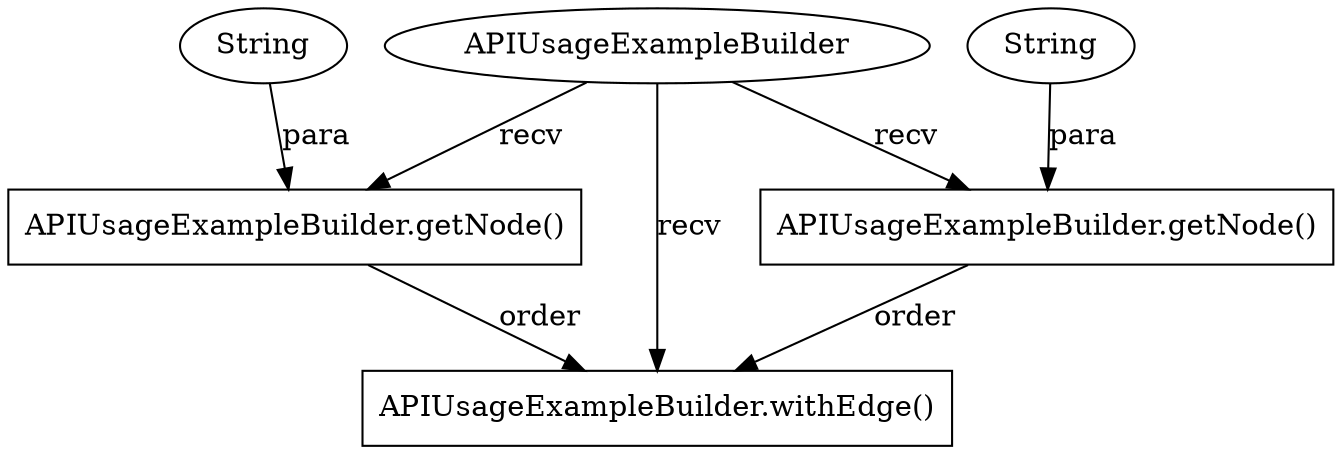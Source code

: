 digraph "12000" {
1 [label="APIUsageExampleBuilder.withEdge()" shape=box]
2 [label="APIUsageExampleBuilder" shape=ellipse]
3 [label="APIUsageExampleBuilder.getNode()" shape=box]
4 [label="APIUsageExampleBuilder.getNode()" shape=box]
5 [label="String" shape=ellipse]
6 [label="String" shape=ellipse]
2 -> 1 [label="recv"];
2 -> 3 [label="recv"];
2 -> 4 [label="recv"];
3 -> 1 [label="order"];
4 -> 1 [label="order"];
5 -> 3 [label="para"];
6 -> 4 [label="para"];
}